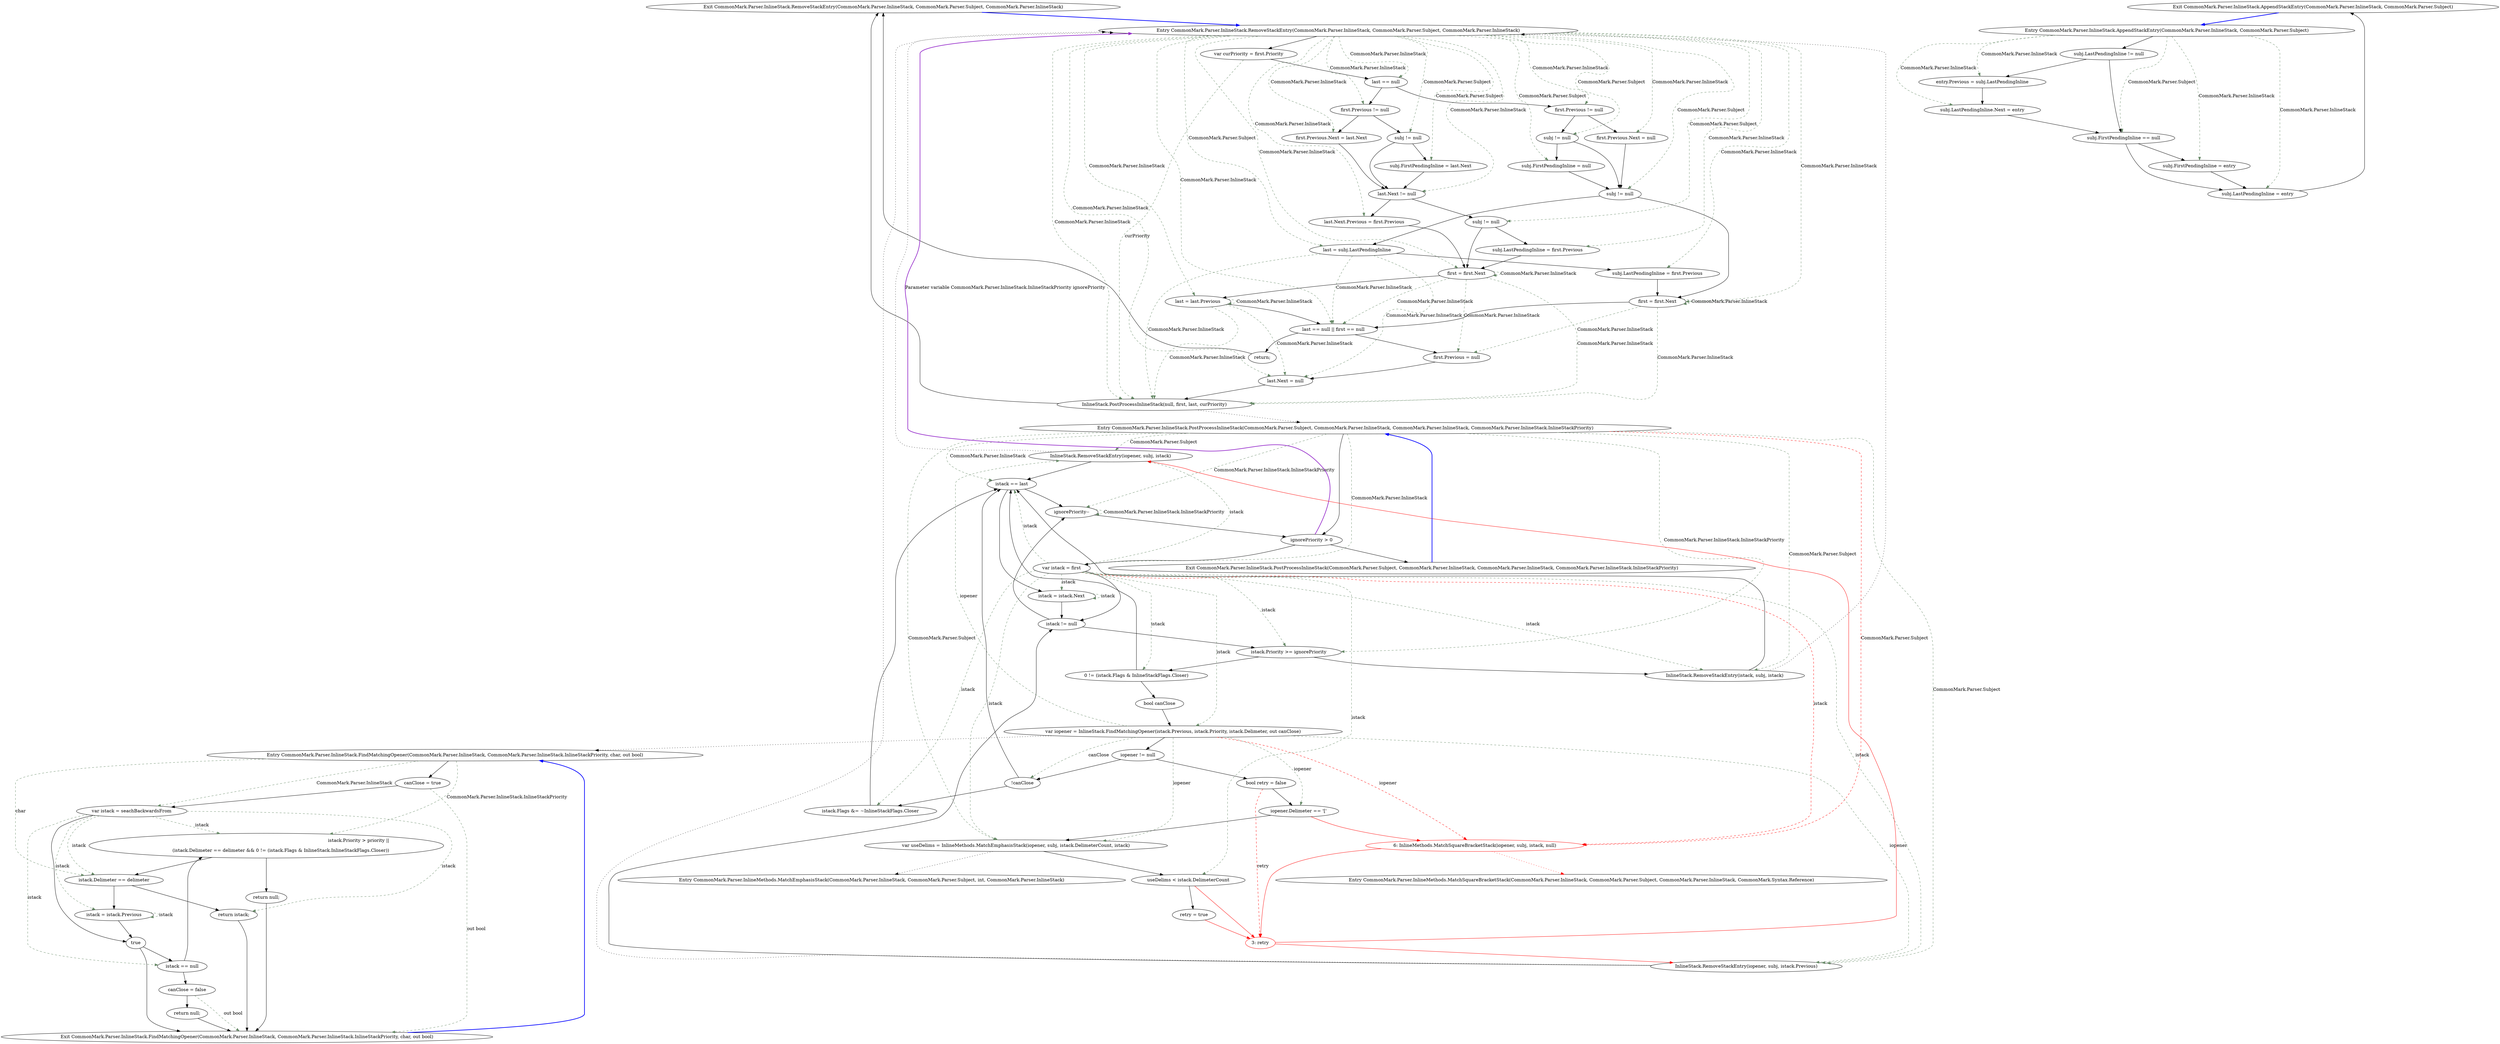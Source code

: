 digraph  {
m0_47 [cluster="CommonMark.Parser.InlineStack.RemoveStackEntry(CommonMark.Parser.InlineStack, CommonMark.Parser.Subject, CommonMark.Parser.InlineStack)", file="InlineStack.cs", label="Exit CommonMark.Parser.InlineStack.RemoveStackEntry(CommonMark.Parser.InlineStack, CommonMark.Parser.Subject, CommonMark.Parser.InlineStack)", span="118-118"];
m0_21 [cluster="CommonMark.Parser.InlineStack.RemoveStackEntry(CommonMark.Parser.InlineStack, CommonMark.Parser.Subject, CommonMark.Parser.InlineStack)", file="InlineStack.cs", label="Entry CommonMark.Parser.InlineStack.RemoveStackEntry(CommonMark.Parser.InlineStack, CommonMark.Parser.Subject, CommonMark.Parser.InlineStack)", span="118-118"];
m0_22 [cluster="CommonMark.Parser.InlineStack.RemoveStackEntry(CommonMark.Parser.InlineStack, CommonMark.Parser.Subject, CommonMark.Parser.InlineStack)", file="InlineStack.cs", label="var curPriority = first.Priority", span="120-120"];
m0_23 [cluster="CommonMark.Parser.InlineStack.RemoveStackEntry(CommonMark.Parser.InlineStack, CommonMark.Parser.Subject, CommonMark.Parser.InlineStack)", file="InlineStack.cs", label="last == null", span="122-122"];
m0_24 [cluster="CommonMark.Parser.InlineStack.RemoveStackEntry(CommonMark.Parser.InlineStack, CommonMark.Parser.Subject, CommonMark.Parser.InlineStack)", file="InlineStack.cs", label="first.Previous != null", span="124-124"];
m0_25 [cluster="CommonMark.Parser.InlineStack.RemoveStackEntry(CommonMark.Parser.InlineStack, CommonMark.Parser.Subject, CommonMark.Parser.InlineStack)", file="InlineStack.cs", label="first.Previous.Next = null", span="125-125"];
m0_26 [cluster="CommonMark.Parser.InlineStack.RemoveStackEntry(CommonMark.Parser.InlineStack, CommonMark.Parser.Subject, CommonMark.Parser.InlineStack)", file="InlineStack.cs", label="subj != null", span="126-126"];
m0_27 [cluster="CommonMark.Parser.InlineStack.RemoveStackEntry(CommonMark.Parser.InlineStack, CommonMark.Parser.Subject, CommonMark.Parser.InlineStack)", file="InlineStack.cs", label="subj.FirstPendingInline = null", span="127-127"];
m0_28 [cluster="CommonMark.Parser.InlineStack.RemoveStackEntry(CommonMark.Parser.InlineStack, CommonMark.Parser.Subject, CommonMark.Parser.InlineStack)", file="InlineStack.cs", label="subj != null", span="129-129"];
m0_29 [cluster="CommonMark.Parser.InlineStack.RemoveStackEntry(CommonMark.Parser.InlineStack, CommonMark.Parser.Subject, CommonMark.Parser.InlineStack)", file="InlineStack.cs", label="last = subj.LastPendingInline", span="131-131"];
m0_30 [cluster="CommonMark.Parser.InlineStack.RemoveStackEntry(CommonMark.Parser.InlineStack, CommonMark.Parser.Subject, CommonMark.Parser.InlineStack)", file="InlineStack.cs", label="subj.LastPendingInline = first.Previous", span="132-132"];
m0_31 [cluster="CommonMark.Parser.InlineStack.RemoveStackEntry(CommonMark.Parser.InlineStack, CommonMark.Parser.Subject, CommonMark.Parser.InlineStack)", file="InlineStack.cs", label="first = first.Next", span="135-135"];
m0_32 [cluster="CommonMark.Parser.InlineStack.RemoveStackEntry(CommonMark.Parser.InlineStack, CommonMark.Parser.Subject, CommonMark.Parser.InlineStack)", file="InlineStack.cs", label="first.Previous != null", span="139-139"];
m0_33 [cluster="CommonMark.Parser.InlineStack.RemoveStackEntry(CommonMark.Parser.InlineStack, CommonMark.Parser.Subject, CommonMark.Parser.InlineStack)", file="InlineStack.cs", label="first.Previous.Next = last.Next", span="140-140"];
m0_34 [cluster="CommonMark.Parser.InlineStack.RemoveStackEntry(CommonMark.Parser.InlineStack, CommonMark.Parser.Subject, CommonMark.Parser.InlineStack)", file="InlineStack.cs", label="subj != null", span="141-141"];
m0_35 [cluster="CommonMark.Parser.InlineStack.RemoveStackEntry(CommonMark.Parser.InlineStack, CommonMark.Parser.Subject, CommonMark.Parser.InlineStack)", file="InlineStack.cs", label="subj.FirstPendingInline = last.Next", span="142-142"];
m0_36 [cluster="CommonMark.Parser.InlineStack.RemoveStackEntry(CommonMark.Parser.InlineStack, CommonMark.Parser.Subject, CommonMark.Parser.InlineStack)", file="InlineStack.cs", label="last.Next != null", span="144-144"];
m0_37 [cluster="CommonMark.Parser.InlineStack.RemoveStackEntry(CommonMark.Parser.InlineStack, CommonMark.Parser.Subject, CommonMark.Parser.InlineStack)", file="InlineStack.cs", label="last.Next.Previous = first.Previous", span="145-145"];
m0_38 [cluster="CommonMark.Parser.InlineStack.RemoveStackEntry(CommonMark.Parser.InlineStack, CommonMark.Parser.Subject, CommonMark.Parser.InlineStack)", file="InlineStack.cs", label="subj != null", span="146-146"];
m0_39 [cluster="CommonMark.Parser.InlineStack.RemoveStackEntry(CommonMark.Parser.InlineStack, CommonMark.Parser.Subject, CommonMark.Parser.InlineStack)", file="InlineStack.cs", label="subj.LastPendingInline = first.Previous", span="147-147"];
m0_40 [cluster="CommonMark.Parser.InlineStack.RemoveStackEntry(CommonMark.Parser.InlineStack, CommonMark.Parser.Subject, CommonMark.Parser.InlineStack)", file="InlineStack.cs", label="first = first.Next", span="149-149"];
m0_41 [cluster="CommonMark.Parser.InlineStack.RemoveStackEntry(CommonMark.Parser.InlineStack, CommonMark.Parser.Subject, CommonMark.Parser.InlineStack)", file="InlineStack.cs", label="last = last.Previous", span="150-150"];
m0_42 [cluster="CommonMark.Parser.InlineStack.RemoveStackEntry(CommonMark.Parser.InlineStack, CommonMark.Parser.Subject, CommonMark.Parser.InlineStack)", file="InlineStack.cs", label="last == null || first == null", span="153-153"];
m0_45 [cluster="CommonMark.Parser.InlineStack.RemoveStackEntry(CommonMark.Parser.InlineStack, CommonMark.Parser.Subject, CommonMark.Parser.InlineStack)", file="InlineStack.cs", label="last.Next = null", span="157-157"];
m0_46 [cluster="CommonMark.Parser.InlineStack.RemoveStackEntry(CommonMark.Parser.InlineStack, CommonMark.Parser.Subject, CommonMark.Parser.InlineStack)", file="InlineStack.cs", label="InlineStack.PostProcessInlineStack(null, first, last, curPriority)", span="162-162"];
m0_44 [cluster="CommonMark.Parser.InlineStack.RemoveStackEntry(CommonMark.Parser.InlineStack, CommonMark.Parser.Subject, CommonMark.Parser.InlineStack)", file="InlineStack.cs", label="first.Previous = null", span="156-156"];
m0_43 [cluster="CommonMark.Parser.InlineStack.RemoveStackEntry(CommonMark.Parser.InlineStack, CommonMark.Parser.Subject, CommonMark.Parser.InlineStack)", file="InlineStack.cs", label="return;", span="154-154"];
m0_74 [cluster="CommonMark.Parser.InlineMethods.MatchEmphasisStack(CommonMark.Parser.InlineStack, CommonMark.Parser.Subject, int, CommonMark.Parser.InlineStack)", file="InlineStack.cs", label="Entry CommonMark.Parser.InlineMethods.MatchEmphasisStack(CommonMark.Parser.InlineStack, CommonMark.Parser.Subject, int, CommonMark.Parser.InlineStack)", span="337-337"];
m0_0 [cluster="CommonMark.Parser.InlineStack.FindMatchingOpener(CommonMark.Parser.InlineStack, CommonMark.Parser.InlineStack.InlineStackPriority, char, out bool)", file="InlineStack.cs", label="Entry CommonMark.Parser.InlineStack.FindMatchingOpener(CommonMark.Parser.InlineStack, CommonMark.Parser.InlineStack.InlineStackPriority, char, out bool)", span="69-69"];
m0_1 [cluster="CommonMark.Parser.InlineStack.FindMatchingOpener(CommonMark.Parser.InlineStack, CommonMark.Parser.InlineStack.InlineStackPriority, char, out bool)", file="InlineStack.cs", label="canClose = true", span="71-71"];
m0_2 [cluster="CommonMark.Parser.InlineStack.FindMatchingOpener(CommonMark.Parser.InlineStack, CommonMark.Parser.InlineStack.InlineStackPriority, char, out bool)", file="InlineStack.cs", label="var istack = seachBackwardsFrom", span="72-72"];
m0_7 [cluster="CommonMark.Parser.InlineStack.FindMatchingOpener(CommonMark.Parser.InlineStack, CommonMark.Parser.InlineStack.InlineStackPriority, char, out bool)", file="InlineStack.cs", label="istack.Priority > priority ||\r\n                    (istack.Delimeter == delimeter && 0 != (istack.Flags & InlineStack.InlineStackFlags.Closer))", span="82-83"];
m0_9 [cluster="CommonMark.Parser.InlineStack.FindMatchingOpener(CommonMark.Parser.InlineStack, CommonMark.Parser.InlineStack.InlineStackPriority, char, out bool)", file="InlineStack.cs", label="istack.Delimeter == delimeter", span="91-91"];
m0_3 [cluster="CommonMark.Parser.InlineStack.FindMatchingOpener(CommonMark.Parser.InlineStack, CommonMark.Parser.InlineStack.InlineStackPriority, char, out bool)", file="InlineStack.cs", label=true, span="73-73"];
m0_4 [cluster="CommonMark.Parser.InlineStack.FindMatchingOpener(CommonMark.Parser.InlineStack, CommonMark.Parser.InlineStack.InlineStackPriority, char, out bool)", file="InlineStack.cs", label="istack == null", span="75-75"];
m0_10 [cluster="CommonMark.Parser.InlineStack.FindMatchingOpener(CommonMark.Parser.InlineStack, CommonMark.Parser.InlineStack.InlineStackPriority, char, out bool)", file="InlineStack.cs", label="return istack;", span="92-92"];
m0_11 [cluster="CommonMark.Parser.InlineStack.FindMatchingOpener(CommonMark.Parser.InlineStack, CommonMark.Parser.InlineStack.InlineStackPriority, char, out bool)", file="InlineStack.cs", label="istack = istack.Previous", span="94-94"];
m0_5 [cluster="CommonMark.Parser.InlineStack.FindMatchingOpener(CommonMark.Parser.InlineStack, CommonMark.Parser.InlineStack.InlineStackPriority, char, out bool)", file="InlineStack.cs", label="canClose = false", span="78-78"];
m0_6 [cluster="CommonMark.Parser.InlineStack.FindMatchingOpener(CommonMark.Parser.InlineStack, CommonMark.Parser.InlineStack.InlineStackPriority, char, out bool)", file="InlineStack.cs", label="return null;", span="79-79"];
m0_8 [cluster="CommonMark.Parser.InlineStack.FindMatchingOpener(CommonMark.Parser.InlineStack, CommonMark.Parser.InlineStack.InlineStackPriority, char, out bool)", file="InlineStack.cs", label="return null;", span="88-88"];
m0_12 [cluster="CommonMark.Parser.InlineStack.FindMatchingOpener(CommonMark.Parser.InlineStack, CommonMark.Parser.InlineStack.InlineStackPriority, char, out bool)", file="InlineStack.cs", label="Exit CommonMark.Parser.InlineStack.FindMatchingOpener(CommonMark.Parser.InlineStack, CommonMark.Parser.InlineStack.InlineStackPriority, char, out bool)", span="69-69"];
m0_20 [cluster="CommonMark.Parser.InlineStack.AppendStackEntry(CommonMark.Parser.InlineStack, CommonMark.Parser.Subject)", file="InlineStack.cs", label="Exit CommonMark.Parser.InlineStack.AppendStackEntry(CommonMark.Parser.InlineStack, CommonMark.Parser.Subject)", span="98-98"];
m0_13 [cluster="CommonMark.Parser.InlineStack.AppendStackEntry(CommonMark.Parser.InlineStack, CommonMark.Parser.Subject)", file="InlineStack.cs", label="Entry CommonMark.Parser.InlineStack.AppendStackEntry(CommonMark.Parser.InlineStack, CommonMark.Parser.Subject)", span="98-98"];
m0_14 [cluster="CommonMark.Parser.InlineStack.AppendStackEntry(CommonMark.Parser.InlineStack, CommonMark.Parser.Subject)", file="InlineStack.cs", label="subj.LastPendingInline != null", span="100-100"];
m0_15 [cluster="CommonMark.Parser.InlineStack.AppendStackEntry(CommonMark.Parser.InlineStack, CommonMark.Parser.Subject)", file="InlineStack.cs", label="entry.Previous = subj.LastPendingInline", span="102-102"];
m0_16 [cluster="CommonMark.Parser.InlineStack.AppendStackEntry(CommonMark.Parser.InlineStack, CommonMark.Parser.Subject)", file="InlineStack.cs", label="subj.LastPendingInline.Next = entry", span="103-103"];
m0_17 [cluster="CommonMark.Parser.InlineStack.AppendStackEntry(CommonMark.Parser.InlineStack, CommonMark.Parser.Subject)", file="InlineStack.cs", label="subj.FirstPendingInline == null", span="106-106"];
m0_18 [cluster="CommonMark.Parser.InlineStack.AppendStackEntry(CommonMark.Parser.InlineStack, CommonMark.Parser.Subject)", file="InlineStack.cs", label="subj.FirstPendingInline = entry", span="107-107"];
m0_19 [cluster="CommonMark.Parser.InlineStack.AppendStackEntry(CommonMark.Parser.InlineStack, CommonMark.Parser.Subject)", file="InlineStack.cs", label="subj.LastPendingInline = entry", span="109-109"];
m0_73 [cluster="CommonMark.Parser.InlineMethods.MatchSquareBracketStack(CommonMark.Parser.InlineStack, CommonMark.Parser.Subject, CommonMark.Parser.InlineStack, CommonMark.Syntax.Reference)", file="InlineStack.cs", label="Entry CommonMark.Parser.InlineMethods.MatchSquareBracketStack(CommonMark.Parser.InlineStack, CommonMark.Parser.Subject, CommonMark.Parser.InlineStack, CommonMark.Syntax.Reference)", span="447-447"];
m0_66 [cluster="CommonMark.Parser.InlineStack.PostProcessInlineStack(CommonMark.Parser.Subject, CommonMark.Parser.InlineStack, CommonMark.Parser.InlineStack, CommonMark.Parser.InlineStack.InlineStackPriority)", file="InlineStack.cs", label="InlineStack.RemoveStackEntry(iopener, subj, istack)", span="203-203"];
m0_48 [cluster="CommonMark.Parser.InlineStack.PostProcessInlineStack(CommonMark.Parser.Subject, CommonMark.Parser.InlineStack, CommonMark.Parser.InlineStack, CommonMark.Parser.InlineStack.InlineStackPriority)", file="InlineStack.cs", label="Entry CommonMark.Parser.InlineStack.PostProcessInlineStack(CommonMark.Parser.Subject, CommonMark.Parser.InlineStack, CommonMark.Parser.InlineStack, CommonMark.Parser.InlineStack.InlineStackPriority)", span="165-165"];
m0_49 [cluster="CommonMark.Parser.InlineStack.PostProcessInlineStack(CommonMark.Parser.Subject, CommonMark.Parser.InlineStack, CommonMark.Parser.InlineStack, CommonMark.Parser.InlineStack.InlineStackPriority)", file="InlineStack.cs", label="ignorePriority > 0", span="167-167"];
m0_50 [cluster="CommonMark.Parser.InlineStack.PostProcessInlineStack(CommonMark.Parser.Subject, CommonMark.Parser.InlineStack, CommonMark.Parser.InlineStack, CommonMark.Parser.InlineStack.InlineStackPriority)", file="InlineStack.cs", label="var istack = first", span="169-169"];
m0_52 [cluster="CommonMark.Parser.InlineStack.PostProcessInlineStack(CommonMark.Parser.Subject, CommonMark.Parser.InlineStack, CommonMark.Parser.InlineStack, CommonMark.Parser.InlineStack.InlineStackPriority)", file="InlineStack.cs", label="istack.Priority >= ignorePriority", span="172-172"];
m0_53 [cluster="CommonMark.Parser.InlineStack.PostProcessInlineStack(CommonMark.Parser.Subject, CommonMark.Parser.InlineStack, CommonMark.Parser.InlineStack, CommonMark.Parser.InlineStack.InlineStackPriority)", file="InlineStack.cs", label="InlineStack.RemoveStackEntry(istack, subj, istack)", span="174-174"];
m0_60 [cluster="CommonMark.Parser.InlineStack.PostProcessInlineStack(CommonMark.Parser.Subject, CommonMark.Parser.InlineStack, CommonMark.Parser.InlineStack, CommonMark.Parser.InlineStack.InlineStackPriority)", color=red, community=0, file="InlineStack.cs", label="6: InlineMethods.MatchSquareBracketStack(iopener, subj, istack, null)", span="185-185"];
m0_61 [cluster="CommonMark.Parser.InlineStack.PostProcessInlineStack(CommonMark.Parser.Subject, CommonMark.Parser.InlineStack, CommonMark.Parser.InlineStack, CommonMark.Parser.InlineStack.InlineStackPriority)", file="InlineStack.cs", label="var useDelims = InlineMethods.MatchEmphasisStack(iopener, subj, istack.DelimeterCount, istack)", span="189-189"];
m0_65 [cluster="CommonMark.Parser.InlineStack.PostProcessInlineStack(CommonMark.Parser.Subject, CommonMark.Parser.InlineStack, CommonMark.Parser.InlineStack, CommonMark.Parser.InlineStack.InlineStackPriority)", file="InlineStack.cs", label="InlineStack.RemoveStackEntry(iopener, subj, istack.Previous)", span="197-197"];
m0_69 [cluster="CommonMark.Parser.InlineStack.PostProcessInlineStack(CommonMark.Parser.Subject, CommonMark.Parser.InlineStack, CommonMark.Parser.InlineStack, CommonMark.Parser.InlineStack.InlineStackPriority)", file="InlineStack.cs", label="istack == last", span="214-214"];
m0_71 [cluster="CommonMark.Parser.InlineStack.PostProcessInlineStack(CommonMark.Parser.Subject, CommonMark.Parser.InlineStack, CommonMark.Parser.InlineStack, CommonMark.Parser.InlineStack.InlineStackPriority)", file="InlineStack.cs", label="ignorePriority--", span="220-220"];
m0_51 [cluster="CommonMark.Parser.InlineStack.PostProcessInlineStack(CommonMark.Parser.Subject, CommonMark.Parser.InlineStack, CommonMark.Parser.InlineStack, CommonMark.Parser.InlineStack.InlineStackPriority)", file="InlineStack.cs", label="istack != null", span="170-170"];
m0_54 [cluster="CommonMark.Parser.InlineStack.PostProcessInlineStack(CommonMark.Parser.Subject, CommonMark.Parser.InlineStack, CommonMark.Parser.InlineStack, CommonMark.Parser.InlineStack.InlineStackPriority)", file="InlineStack.cs", label="0 != (istack.Flags & InlineStackFlags.Closer)", span="176-176"];
m0_56 [cluster="CommonMark.Parser.InlineStack.PostProcessInlineStack(CommonMark.Parser.Subject, CommonMark.Parser.InlineStack, CommonMark.Parser.InlineStack, CommonMark.Parser.InlineStack.InlineStackPriority)", file="InlineStack.cs", label="var iopener = InlineStack.FindMatchingOpener(istack.Previous, istack.Priority, istack.Delimeter, out canClose)", span="179-179"];
m0_62 [cluster="CommonMark.Parser.InlineStack.PostProcessInlineStack(CommonMark.Parser.Subject, CommonMark.Parser.InlineStack, CommonMark.Parser.InlineStack, CommonMark.Parser.InlineStack.InlineStackPriority)", file="InlineStack.cs", label="useDelims < istack.DelimeterCount", span="190-190"];
m0_68 [cluster="CommonMark.Parser.InlineStack.PostProcessInlineStack(CommonMark.Parser.Subject, CommonMark.Parser.InlineStack, CommonMark.Parser.InlineStack, CommonMark.Parser.InlineStack.InlineStackPriority)", file="InlineStack.cs", label="istack.Flags &= ~InlineStackFlags.Closer", span="210-210"];
m0_70 [cluster="CommonMark.Parser.InlineStack.PostProcessInlineStack(CommonMark.Parser.Subject, CommonMark.Parser.InlineStack, CommonMark.Parser.InlineStack, CommonMark.Parser.InlineStack.InlineStackPriority)", file="InlineStack.cs", label="istack = istack.Next", span="217-217"];
m0_55 [cluster="CommonMark.Parser.InlineStack.PostProcessInlineStack(CommonMark.Parser.Subject, CommonMark.Parser.InlineStack, CommonMark.Parser.InlineStack, CommonMark.Parser.InlineStack.InlineStackPriority)", file="InlineStack.cs", label="bool canClose", span="178-178"];
m0_57 [cluster="CommonMark.Parser.InlineStack.PostProcessInlineStack(CommonMark.Parser.Subject, CommonMark.Parser.InlineStack, CommonMark.Parser.InlineStack, CommonMark.Parser.InlineStack.InlineStackPriority)", file="InlineStack.cs", label="iopener != null", span="180-180"];
m0_59 [cluster="CommonMark.Parser.InlineStack.PostProcessInlineStack(CommonMark.Parser.Subject, CommonMark.Parser.InlineStack, CommonMark.Parser.InlineStack, CommonMark.Parser.InlineStack.InlineStackPriority)", file="InlineStack.cs", label="iopener.Delimeter == '['", span="183-183"];
m0_67 [cluster="CommonMark.Parser.InlineStack.PostProcessInlineStack(CommonMark.Parser.Subject, CommonMark.Parser.InlineStack, CommonMark.Parser.InlineStack, CommonMark.Parser.InlineStack.InlineStackPriority)", file="InlineStack.cs", label="!canClose", span="206-206"];
m0_58 [cluster="CommonMark.Parser.InlineStack.PostProcessInlineStack(CommonMark.Parser.Subject, CommonMark.Parser.InlineStack, CommonMark.Parser.InlineStack, CommonMark.Parser.InlineStack.InlineStackPriority)", file="InlineStack.cs", label="bool retry = false", span="182-182"];
m0_64 [cluster="CommonMark.Parser.InlineStack.PostProcessInlineStack(CommonMark.Parser.Subject, CommonMark.Parser.InlineStack, CommonMark.Parser.InlineStack, CommonMark.Parser.InlineStack.InlineStackPriority)", color=red, community=0, file="InlineStack.cs", label="3: retry", span="194-194"];
m0_63 [cluster="CommonMark.Parser.InlineStack.PostProcessInlineStack(CommonMark.Parser.Subject, CommonMark.Parser.InlineStack, CommonMark.Parser.InlineStack, CommonMark.Parser.InlineStack.InlineStackPriority)", file="InlineStack.cs", label="retry = true", span="191-191"];
m0_72 [cluster="CommonMark.Parser.InlineStack.PostProcessInlineStack(CommonMark.Parser.Subject, CommonMark.Parser.InlineStack, CommonMark.Parser.InlineStack, CommonMark.Parser.InlineStack.InlineStackPriority)", file="InlineStack.cs", label="Exit CommonMark.Parser.InlineStack.PostProcessInlineStack(CommonMark.Parser.Subject, CommonMark.Parser.InlineStack, CommonMark.Parser.InlineStack, CommonMark.Parser.InlineStack.InlineStackPriority)", span="165-165"];
m0_47 -> m0_21  [color=blue, key=0, style=bold];
m0_21 -> m0_22  [key=0, style=solid];
m0_21 -> m0_23  [color=darkseagreen4, key=1, label="CommonMark.Parser.InlineStack", style=dashed];
m0_21 -> m0_24  [color=darkseagreen4, key=1, label="CommonMark.Parser.InlineStack", style=dashed];
m0_21 -> m0_25  [color=darkseagreen4, key=1, label="CommonMark.Parser.InlineStack", style=dashed];
m0_21 -> m0_26  [color=darkseagreen4, key=1, label="CommonMark.Parser.Subject", style=dashed];
m0_21 -> m0_27  [color=darkseagreen4, key=1, label="CommonMark.Parser.Subject", style=dashed];
m0_21 -> m0_28  [color=darkseagreen4, key=1, label="CommonMark.Parser.Subject", style=dashed];
m0_21 -> m0_29  [color=darkseagreen4, key=1, label="CommonMark.Parser.Subject", style=dashed];
m0_21 -> m0_30  [color=darkseagreen4, key=1, label="CommonMark.Parser.InlineStack", style=dashed];
m0_21 -> m0_31  [color=darkseagreen4, key=1, label="CommonMark.Parser.InlineStack", style=dashed];
m0_21 -> m0_32  [color=darkseagreen4, key=1, label="CommonMark.Parser.InlineStack", style=dashed];
m0_21 -> m0_33  [color=darkseagreen4, key=1, label="CommonMark.Parser.InlineStack", style=dashed];
m0_21 -> m0_34  [color=darkseagreen4, key=1, label="CommonMark.Parser.Subject", style=dashed];
m0_21 -> m0_35  [color=darkseagreen4, key=1, label="CommonMark.Parser.Subject", style=dashed];
m0_21 -> m0_36  [color=darkseagreen4, key=1, label="CommonMark.Parser.InlineStack", style=dashed];
m0_21 -> m0_37  [color=darkseagreen4, key=1, label="CommonMark.Parser.InlineStack", style=dashed];
m0_21 -> m0_38  [color=darkseagreen4, key=1, label="CommonMark.Parser.Subject", style=dashed];
m0_21 -> m0_39  [color=darkseagreen4, key=1, label="CommonMark.Parser.InlineStack", style=dashed];
m0_21 -> m0_40  [color=darkseagreen4, key=1, label="CommonMark.Parser.InlineStack", style=dashed];
m0_21 -> m0_41  [color=darkseagreen4, key=1, label="CommonMark.Parser.InlineStack", style=dashed];
m0_21 -> m0_42  [color=darkseagreen4, key=1, label="CommonMark.Parser.InlineStack", style=dashed];
m0_21 -> m0_45  [color=darkseagreen4, key=1, label="CommonMark.Parser.InlineStack", style=dashed];
m0_21 -> m0_46  [color=darkseagreen4, key=1, label="CommonMark.Parser.InlineStack", style=dashed];
m0_22 -> m0_23  [key=0, style=solid];
m0_22 -> m0_46  [color=darkseagreen4, key=1, label=curPriority, style=dashed];
m0_23 -> m0_24  [key=0, style=solid];
m0_23 -> m0_32  [key=0, style=solid];
m0_24 -> m0_25  [key=0, style=solid];
m0_24 -> m0_26  [key=0, style=solid];
m0_25 -> m0_28  [key=0, style=solid];
m0_26 -> m0_27  [key=0, style=solid];
m0_26 -> m0_28  [key=0, style=solid];
m0_27 -> m0_28  [key=0, style=solid];
m0_28 -> m0_29  [key=0, style=solid];
m0_28 -> m0_31  [key=0, style=solid];
m0_29 -> m0_30  [key=0, style=solid];
m0_29 -> m0_42  [color=darkseagreen4, key=1, label="CommonMark.Parser.InlineStack", style=dashed];
m0_29 -> m0_45  [color=darkseagreen4, key=1, label="CommonMark.Parser.InlineStack", style=dashed];
m0_29 -> m0_46  [color=darkseagreen4, key=1, label="CommonMark.Parser.InlineStack", style=dashed];
m0_30 -> m0_31  [key=0, style=solid];
m0_31 -> m0_42  [key=0, style=solid];
m0_31 -> m0_31  [color=darkseagreen4, key=1, label="CommonMark.Parser.InlineStack", style=dashed];
m0_31 -> m0_44  [color=darkseagreen4, key=1, label="CommonMark.Parser.InlineStack", style=dashed];
m0_31 -> m0_46  [color=darkseagreen4, key=1, label="CommonMark.Parser.InlineStack", style=dashed];
m0_32 -> m0_33  [key=0, style=solid];
m0_32 -> m0_34  [key=0, style=solid];
m0_33 -> m0_36  [key=0, style=solid];
m0_34 -> m0_35  [key=0, style=solid];
m0_34 -> m0_36  [key=0, style=solid];
m0_35 -> m0_36  [key=0, style=solid];
m0_36 -> m0_37  [key=0, style=solid];
m0_36 -> m0_38  [key=0, style=solid];
m0_37 -> m0_40  [key=0, style=solid];
m0_38 -> m0_39  [key=0, style=solid];
m0_38 -> m0_40  [key=0, style=solid];
m0_39 -> m0_40  [key=0, style=solid];
m0_40 -> m0_41  [key=0, style=solid];
m0_40 -> m0_40  [color=darkseagreen4, key=1, label="CommonMark.Parser.InlineStack", style=dashed];
m0_40 -> m0_42  [color=darkseagreen4, key=1, label="CommonMark.Parser.InlineStack", style=dashed];
m0_40 -> m0_44  [color=darkseagreen4, key=1, label="CommonMark.Parser.InlineStack", style=dashed];
m0_40 -> m0_46  [color=darkseagreen4, key=1, label="CommonMark.Parser.InlineStack", style=dashed];
m0_41 -> m0_42  [key=0, style=solid];
m0_41 -> m0_41  [color=darkseagreen4, key=1, label="CommonMark.Parser.InlineStack", style=dashed];
m0_41 -> m0_45  [color=darkseagreen4, key=1, label="CommonMark.Parser.InlineStack", style=dashed];
m0_41 -> m0_46  [color=darkseagreen4, key=1, label="CommonMark.Parser.InlineStack", style=dashed];
m0_42 -> m0_43  [key=0, style=solid];
m0_42 -> m0_44  [key=0, style=solid];
m0_45 -> m0_46  [key=0, style=solid];
m0_46 -> m0_47  [key=0, style=solid];
m0_46 -> m0_48  [key=2, style=dotted];
m0_44 -> m0_45  [key=0, style=solid];
m0_43 -> m0_47  [key=0, style=solid];
m0_0 -> m0_1  [key=0, style=solid];
m0_0 -> m0_2  [color=darkseagreen4, key=1, label="CommonMark.Parser.InlineStack", style=dashed];
m0_0 -> m0_7  [color=darkseagreen4, key=1, label="CommonMark.Parser.InlineStack.InlineStackPriority", style=dashed];
m0_0 -> m0_9  [color=darkseagreen4, key=1, label=char, style=dashed];
m0_1 -> m0_2  [key=0, style=solid];
m0_1 -> m0_12  [color=darkseagreen4, key=1, label="out bool", style=dashed];
m0_2 -> m0_3  [key=0, style=solid];
m0_2 -> m0_4  [color=darkseagreen4, key=1, label=istack, style=dashed];
m0_2 -> m0_7  [color=darkseagreen4, key=1, label=istack, style=dashed];
m0_2 -> m0_9  [color=darkseagreen4, key=1, label=istack, style=dashed];
m0_2 -> m0_10  [color=darkseagreen4, key=1, label=istack, style=dashed];
m0_2 -> m0_11  [color=darkseagreen4, key=1, label=istack, style=dashed];
m0_7 -> m0_8  [key=0, style=solid];
m0_7 -> m0_9  [key=0, style=solid];
m0_9 -> m0_10  [key=0, style=solid];
m0_9 -> m0_11  [key=0, style=solid];
m0_3 -> m0_4  [key=0, style=solid];
m0_3 -> m0_12  [key=0, style=solid];
m0_4 -> m0_5  [key=0, style=solid];
m0_4 -> m0_7  [key=0, style=solid];
m0_10 -> m0_12  [key=0, style=solid];
m0_11 -> m0_3  [key=0, style=solid];
m0_11 -> m0_11  [color=darkseagreen4, key=1, label=istack, style=dashed];
m0_5 -> m0_6  [key=0, style=solid];
m0_5 -> m0_12  [color=darkseagreen4, key=1, label="out bool", style=dashed];
m0_6 -> m0_12  [key=0, style=solid];
m0_8 -> m0_12  [key=0, style=solid];
m0_12 -> m0_0  [color=blue, key=0, style=bold];
m0_20 -> m0_13  [color=blue, key=0, style=bold];
m0_13 -> m0_14  [key=0, style=solid];
m0_13 -> m0_15  [color=darkseagreen4, key=1, label="CommonMark.Parser.InlineStack", style=dashed];
m0_13 -> m0_16  [color=darkseagreen4, key=1, label="CommonMark.Parser.InlineStack", style=dashed];
m0_13 -> m0_17  [color=darkseagreen4, key=1, label="CommonMark.Parser.Subject", style=dashed];
m0_13 -> m0_18  [color=darkseagreen4, key=1, label="CommonMark.Parser.InlineStack", style=dashed];
m0_13 -> m0_19  [color=darkseagreen4, key=1, label="CommonMark.Parser.InlineStack", style=dashed];
m0_14 -> m0_15  [key=0, style=solid];
m0_14 -> m0_17  [key=0, style=solid];
m0_15 -> m0_16  [key=0, style=solid];
m0_16 -> m0_17  [key=0, style=solid];
m0_17 -> m0_18  [key=0, style=solid];
m0_17 -> m0_19  [key=0, style=solid];
m0_18 -> m0_19  [key=0, style=solid];
m0_19 -> m0_20  [key=0, style=solid];
m0_66 -> m0_69  [key=0, style=solid];
m0_66 -> m0_21  [key=2, style=dotted];
m0_48 -> m0_49  [key=0, style=solid];
m0_48 -> m0_50  [color=darkseagreen4, key=1, label="CommonMark.Parser.InlineStack", style=dashed];
m0_48 -> m0_52  [color=darkseagreen4, key=1, label="CommonMark.Parser.InlineStack.InlineStackPriority", style=dashed];
m0_48 -> m0_53  [color=darkseagreen4, key=1, label="CommonMark.Parser.Subject", style=dashed];
m0_48 -> m0_60  [color=red, key=1, label="CommonMark.Parser.Subject", style=dashed];
m0_48 -> m0_61  [color=darkseagreen4, key=1, label="CommonMark.Parser.Subject", style=dashed];
m0_48 -> m0_65  [color=darkseagreen4, key=1, label="CommonMark.Parser.Subject", style=dashed];
m0_48 -> m0_66  [color=darkseagreen4, key=1, label="CommonMark.Parser.Subject", style=dashed];
m0_48 -> m0_69  [color=darkseagreen4, key=1, label="CommonMark.Parser.InlineStack", style=dashed];
m0_48 -> m0_71  [color=darkseagreen4, key=1, label="CommonMark.Parser.InlineStack.InlineStackPriority", style=dashed];
m0_49 -> m0_50  [key=0, style=solid];
m0_49 -> m0_72  [key=0, style=solid];
m0_49 -> m0_21  [color=darkorchid, key=3, label="Parameter variable CommonMark.Parser.InlineStack.InlineStackPriority ignorePriority", style=bold];
m0_50 -> m0_51  [key=0, style=solid];
m0_50 -> m0_52  [color=darkseagreen4, key=1, label=istack, style=dashed];
m0_50 -> m0_53  [color=darkseagreen4, key=1, label=istack, style=dashed];
m0_50 -> m0_54  [color=darkseagreen4, key=1, label=istack, style=dashed];
m0_50 -> m0_56  [color=darkseagreen4, key=1, label=istack, style=dashed];
m0_50 -> m0_60  [color=red, key=1, label=istack, style=dashed];
m0_50 -> m0_61  [color=darkseagreen4, key=1, label=istack, style=dashed];
m0_50 -> m0_62  [color=darkseagreen4, key=1, label=istack, style=dashed];
m0_50 -> m0_65  [color=darkseagreen4, key=1, label=istack, style=dashed];
m0_50 -> m0_66  [color=darkseagreen4, key=1, label=istack, style=dashed];
m0_50 -> m0_68  [color=darkseagreen4, key=1, label=istack, style=dashed];
m0_50 -> m0_69  [color=darkseagreen4, key=1, label=istack, style=dashed];
m0_50 -> m0_70  [color=darkseagreen4, key=1, label=istack, style=dashed];
m0_52 -> m0_53  [key=0, style=solid];
m0_52 -> m0_54  [key=0, style=solid];
m0_53 -> m0_69  [key=0, style=solid];
m0_53 -> m0_21  [key=2, style=dotted];
m0_60 -> m0_64  [color=red, key=0, style=solid];
m0_60 -> m0_73  [color=red, key=2, style=dotted];
m0_61 -> m0_62  [key=0, style=solid];
m0_61 -> m0_74  [key=2, style=dotted];
m0_65 -> m0_51  [key=0, style=solid];
m0_65 -> m0_21  [key=2, style=dotted];
m0_69 -> m0_70  [key=0, style=solid];
m0_69 -> m0_71  [key=0, style=solid];
m0_71 -> m0_49  [key=0, style=solid];
m0_71 -> m0_71  [color=darkseagreen4, key=1, label="CommonMark.Parser.InlineStack.InlineStackPriority", style=dashed];
m0_51 -> m0_52  [key=0, style=solid];
m0_51 -> m0_71  [key=0, style=solid];
m0_54 -> m0_55  [key=0, style=solid];
m0_54 -> m0_69  [key=0, style=solid];
m0_56 -> m0_57  [key=0, style=solid];
m0_56 -> m0_0  [key=2, style=dotted];
m0_56 -> m0_59  [color=darkseagreen4, key=1, label=iopener, style=dashed];
m0_56 -> m0_60  [color=red, key=1, label=iopener, style=dashed];
m0_56 -> m0_61  [color=darkseagreen4, key=1, label=iopener, style=dashed];
m0_56 -> m0_65  [color=darkseagreen4, key=1, label=iopener, style=dashed];
m0_56 -> m0_66  [color=darkseagreen4, key=1, label=iopener, style=dashed];
m0_56 -> m0_67  [color=darkseagreen4, key=1, label=canClose, style=dashed];
m0_62 -> m0_63  [key=0, style=solid];
m0_62 -> m0_64  [color=red, key=0, style=solid];
m0_68 -> m0_69  [key=0, style=solid];
m0_70 -> m0_51  [key=0, style=solid];
m0_70 -> m0_70  [color=darkseagreen4, key=1, label=istack, style=dashed];
m0_55 -> m0_56  [key=0, style=solid];
m0_57 -> m0_58  [key=0, style=solid];
m0_57 -> m0_67  [key=0, style=solid];
m0_59 -> m0_60  [color=red, key=0, style=solid];
m0_59 -> m0_61  [key=0, style=solid];
m0_67 -> m0_68  [key=0, style=solid];
m0_67 -> m0_69  [key=0, style=solid];
m0_58 -> m0_59  [key=0, style=solid];
m0_58 -> m0_64  [color=red, key=1, label=retry, style=dashed];
m0_64 -> m0_65  [color=red, key=0, style=solid];
m0_64 -> m0_66  [color=red, key=0, style=solid];
m0_63 -> m0_64  [color=red, key=0, style=solid];
m0_72 -> m0_48  [color=blue, key=0, style=bold];
}
